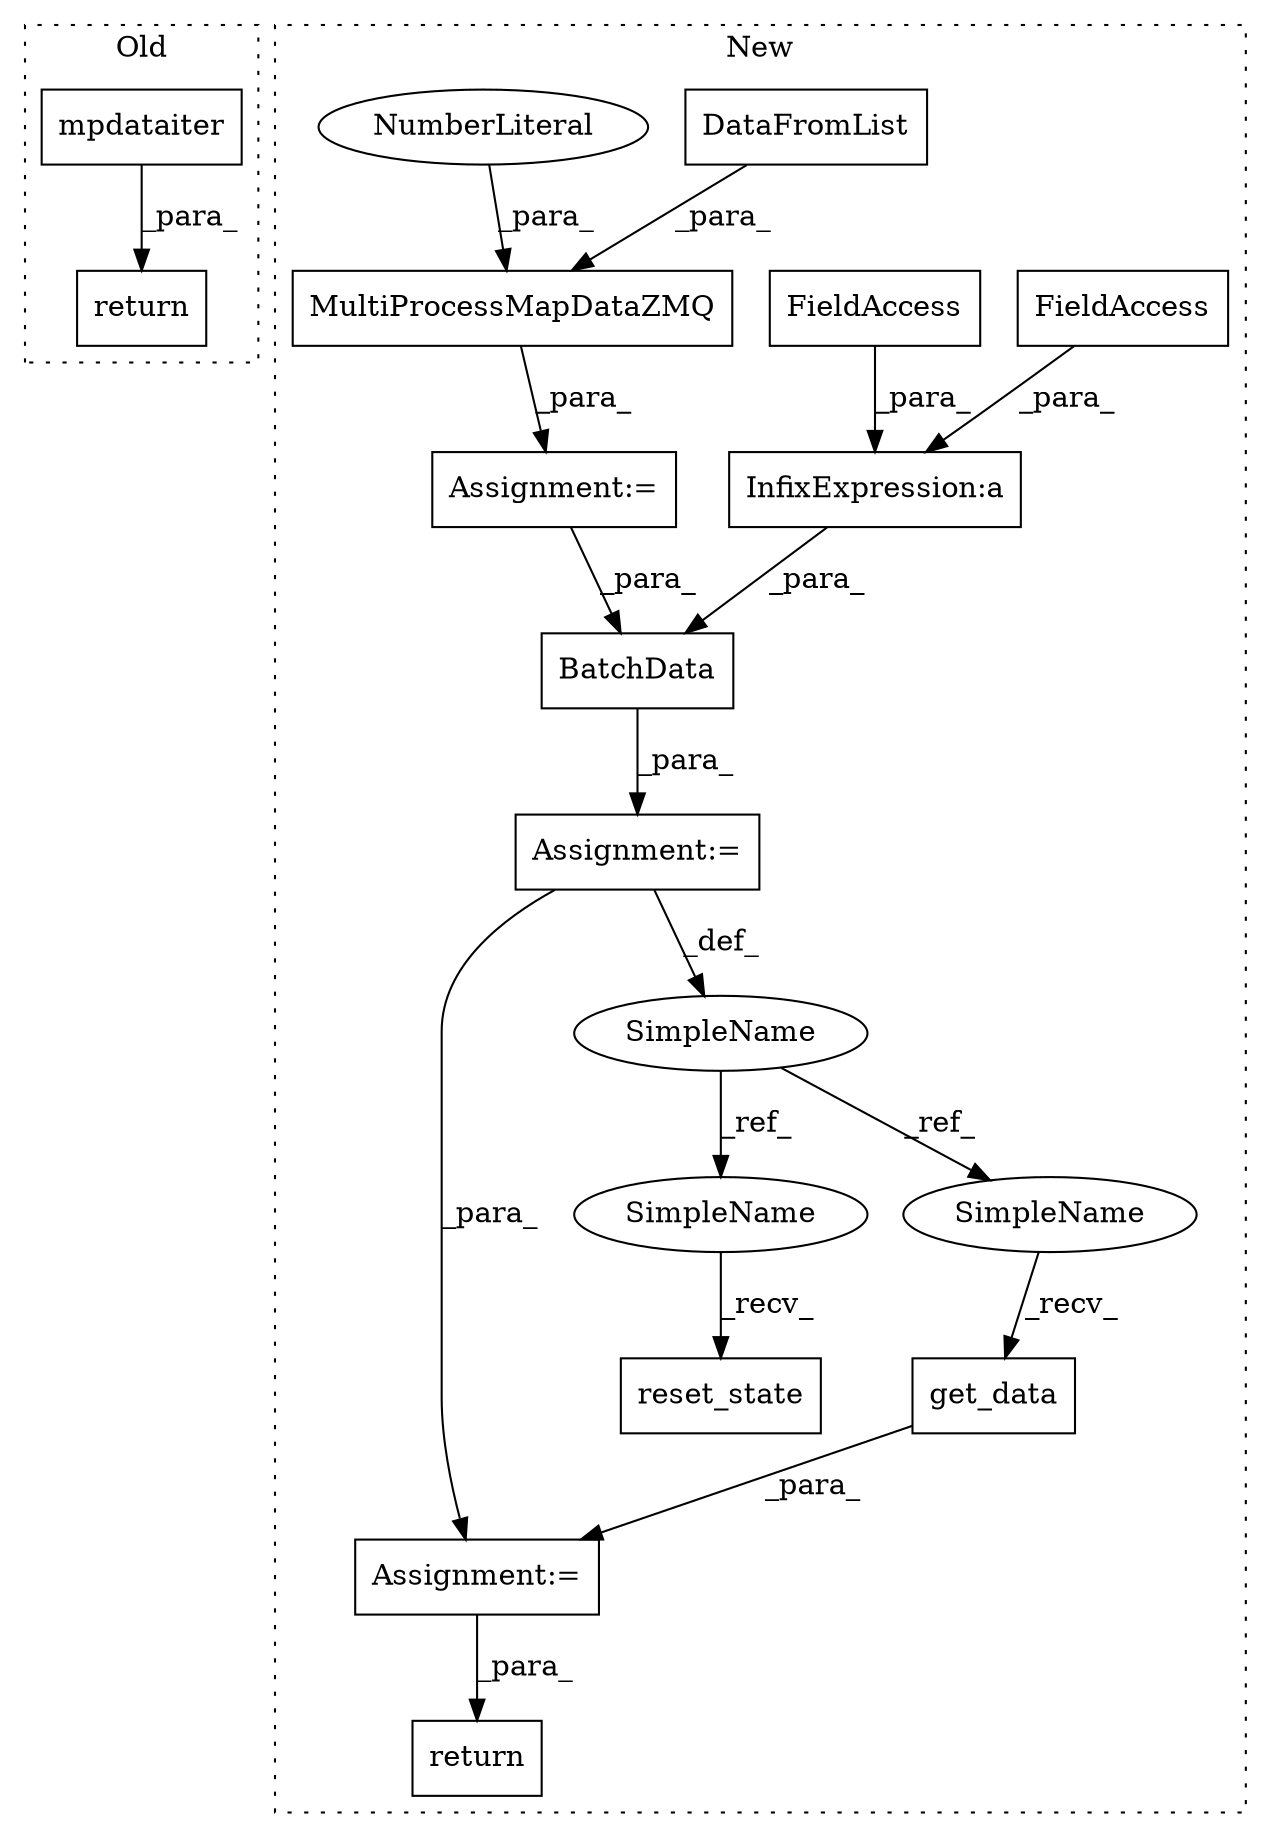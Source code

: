 digraph G {
subgraph cluster0 {
1 [label="return" a="41" s="5492" l="7" shape="box"];
11 [label="mpdataiter" a="32" s="5499" l="12" shape="box"];
label = "Old";
style="dotted";
}
subgraph cluster1 {
2 [label="get_data" a="32" s="5230" l="10" shape="box"];
3 [label="return" a="41" s="5248" l="7" shape="box"];
4 [label="Assignment:=" a="7" s="5226" l="1" shape="box"];
5 [label="InfixExpression:a" a="27" s="5172" l="3" shape="box"];
6 [label="DataFromList" a="32" s="5092,5115" l="13,1" shape="box"];
7 [label="SimpleName" a="42" s="5142" l="2" shape="ellipse"];
8 [label="reset_state" a="32" s="5197" l="13" shape="box"];
9 [label="FieldAccess" a="22" s="5158" l="14" shape="box"];
10 [label="FieldAccess" a="22" s="5175" l="10" shape="box"];
12 [label="BatchData" a="32" s="5145,5185" l="10,1" shape="box"];
13 [label="MultiProcessMapDataZMQ" a="32" s="5069,5133" l="23,1" shape="box"];
14 [label="NumberLiteral" a="34" s="5117" l="2" shape="ellipse"];
15 [label="Assignment:=" a="7" s="5068" l="1" shape="box"];
16 [label="Assignment:=" a="7" s="5144" l="1" shape="box"];
17 [label="SimpleName" a="42" s="5194" l="2" shape="ellipse"];
18 [label="SimpleName" a="42" s="5227" l="2" shape="ellipse"];
label = "New";
style="dotted";
}
2 -> 4 [label="_para_"];
4 -> 3 [label="_para_"];
5 -> 12 [label="_para_"];
6 -> 13 [label="_para_"];
7 -> 18 [label="_ref_"];
7 -> 17 [label="_ref_"];
9 -> 5 [label="_para_"];
10 -> 5 [label="_para_"];
11 -> 1 [label="_para_"];
12 -> 16 [label="_para_"];
13 -> 15 [label="_para_"];
14 -> 13 [label="_para_"];
15 -> 12 [label="_para_"];
16 -> 4 [label="_para_"];
16 -> 7 [label="_def_"];
17 -> 8 [label="_recv_"];
18 -> 2 [label="_recv_"];
}